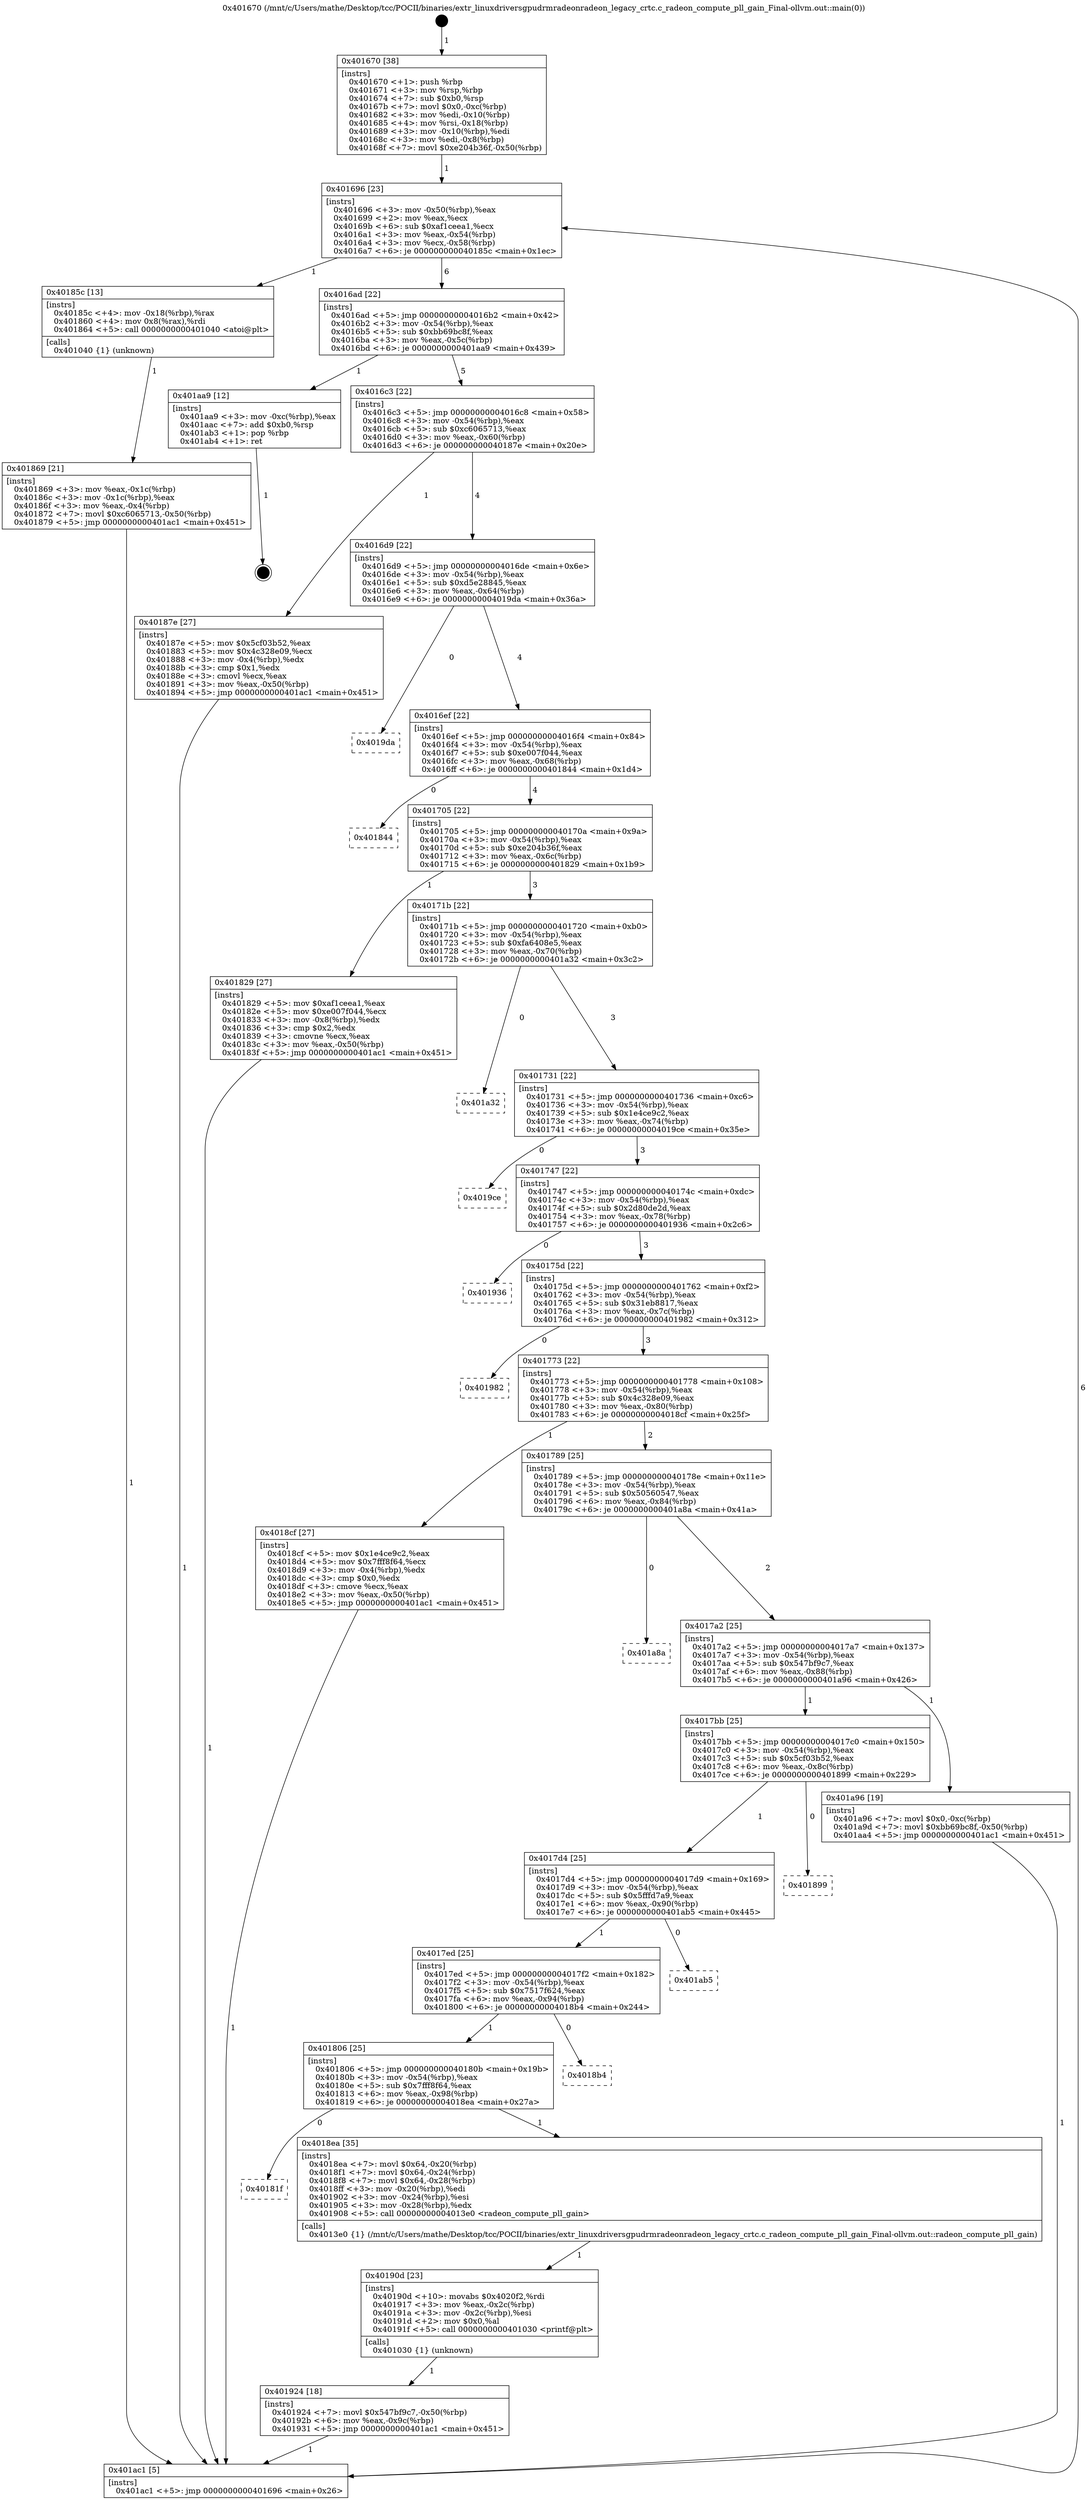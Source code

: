 digraph "0x401670" {
  label = "0x401670 (/mnt/c/Users/mathe/Desktop/tcc/POCII/binaries/extr_linuxdriversgpudrmradeonradeon_legacy_crtc.c_radeon_compute_pll_gain_Final-ollvm.out::main(0))"
  labelloc = "t"
  node[shape=record]

  Entry [label="",width=0.3,height=0.3,shape=circle,fillcolor=black,style=filled]
  "0x401696" [label="{
     0x401696 [23]\l
     | [instrs]\l
     &nbsp;&nbsp;0x401696 \<+3\>: mov -0x50(%rbp),%eax\l
     &nbsp;&nbsp;0x401699 \<+2\>: mov %eax,%ecx\l
     &nbsp;&nbsp;0x40169b \<+6\>: sub $0xaf1ceea1,%ecx\l
     &nbsp;&nbsp;0x4016a1 \<+3\>: mov %eax,-0x54(%rbp)\l
     &nbsp;&nbsp;0x4016a4 \<+3\>: mov %ecx,-0x58(%rbp)\l
     &nbsp;&nbsp;0x4016a7 \<+6\>: je 000000000040185c \<main+0x1ec\>\l
  }"]
  "0x40185c" [label="{
     0x40185c [13]\l
     | [instrs]\l
     &nbsp;&nbsp;0x40185c \<+4\>: mov -0x18(%rbp),%rax\l
     &nbsp;&nbsp;0x401860 \<+4\>: mov 0x8(%rax),%rdi\l
     &nbsp;&nbsp;0x401864 \<+5\>: call 0000000000401040 \<atoi@plt\>\l
     | [calls]\l
     &nbsp;&nbsp;0x401040 \{1\} (unknown)\l
  }"]
  "0x4016ad" [label="{
     0x4016ad [22]\l
     | [instrs]\l
     &nbsp;&nbsp;0x4016ad \<+5\>: jmp 00000000004016b2 \<main+0x42\>\l
     &nbsp;&nbsp;0x4016b2 \<+3\>: mov -0x54(%rbp),%eax\l
     &nbsp;&nbsp;0x4016b5 \<+5\>: sub $0xbb69bc8f,%eax\l
     &nbsp;&nbsp;0x4016ba \<+3\>: mov %eax,-0x5c(%rbp)\l
     &nbsp;&nbsp;0x4016bd \<+6\>: je 0000000000401aa9 \<main+0x439\>\l
  }"]
  Exit [label="",width=0.3,height=0.3,shape=circle,fillcolor=black,style=filled,peripheries=2]
  "0x401aa9" [label="{
     0x401aa9 [12]\l
     | [instrs]\l
     &nbsp;&nbsp;0x401aa9 \<+3\>: mov -0xc(%rbp),%eax\l
     &nbsp;&nbsp;0x401aac \<+7\>: add $0xb0,%rsp\l
     &nbsp;&nbsp;0x401ab3 \<+1\>: pop %rbp\l
     &nbsp;&nbsp;0x401ab4 \<+1\>: ret\l
  }"]
  "0x4016c3" [label="{
     0x4016c3 [22]\l
     | [instrs]\l
     &nbsp;&nbsp;0x4016c3 \<+5\>: jmp 00000000004016c8 \<main+0x58\>\l
     &nbsp;&nbsp;0x4016c8 \<+3\>: mov -0x54(%rbp),%eax\l
     &nbsp;&nbsp;0x4016cb \<+5\>: sub $0xc6065713,%eax\l
     &nbsp;&nbsp;0x4016d0 \<+3\>: mov %eax,-0x60(%rbp)\l
     &nbsp;&nbsp;0x4016d3 \<+6\>: je 000000000040187e \<main+0x20e\>\l
  }"]
  "0x401924" [label="{
     0x401924 [18]\l
     | [instrs]\l
     &nbsp;&nbsp;0x401924 \<+7\>: movl $0x547bf9c7,-0x50(%rbp)\l
     &nbsp;&nbsp;0x40192b \<+6\>: mov %eax,-0x9c(%rbp)\l
     &nbsp;&nbsp;0x401931 \<+5\>: jmp 0000000000401ac1 \<main+0x451\>\l
  }"]
  "0x40187e" [label="{
     0x40187e [27]\l
     | [instrs]\l
     &nbsp;&nbsp;0x40187e \<+5\>: mov $0x5cf03b52,%eax\l
     &nbsp;&nbsp;0x401883 \<+5\>: mov $0x4c328e09,%ecx\l
     &nbsp;&nbsp;0x401888 \<+3\>: mov -0x4(%rbp),%edx\l
     &nbsp;&nbsp;0x40188b \<+3\>: cmp $0x1,%edx\l
     &nbsp;&nbsp;0x40188e \<+3\>: cmovl %ecx,%eax\l
     &nbsp;&nbsp;0x401891 \<+3\>: mov %eax,-0x50(%rbp)\l
     &nbsp;&nbsp;0x401894 \<+5\>: jmp 0000000000401ac1 \<main+0x451\>\l
  }"]
  "0x4016d9" [label="{
     0x4016d9 [22]\l
     | [instrs]\l
     &nbsp;&nbsp;0x4016d9 \<+5\>: jmp 00000000004016de \<main+0x6e\>\l
     &nbsp;&nbsp;0x4016de \<+3\>: mov -0x54(%rbp),%eax\l
     &nbsp;&nbsp;0x4016e1 \<+5\>: sub $0xd5e28845,%eax\l
     &nbsp;&nbsp;0x4016e6 \<+3\>: mov %eax,-0x64(%rbp)\l
     &nbsp;&nbsp;0x4016e9 \<+6\>: je 00000000004019da \<main+0x36a\>\l
  }"]
  "0x40190d" [label="{
     0x40190d [23]\l
     | [instrs]\l
     &nbsp;&nbsp;0x40190d \<+10\>: movabs $0x4020f2,%rdi\l
     &nbsp;&nbsp;0x401917 \<+3\>: mov %eax,-0x2c(%rbp)\l
     &nbsp;&nbsp;0x40191a \<+3\>: mov -0x2c(%rbp),%esi\l
     &nbsp;&nbsp;0x40191d \<+2\>: mov $0x0,%al\l
     &nbsp;&nbsp;0x40191f \<+5\>: call 0000000000401030 \<printf@plt\>\l
     | [calls]\l
     &nbsp;&nbsp;0x401030 \{1\} (unknown)\l
  }"]
  "0x4019da" [label="{
     0x4019da\l
  }", style=dashed]
  "0x4016ef" [label="{
     0x4016ef [22]\l
     | [instrs]\l
     &nbsp;&nbsp;0x4016ef \<+5\>: jmp 00000000004016f4 \<main+0x84\>\l
     &nbsp;&nbsp;0x4016f4 \<+3\>: mov -0x54(%rbp),%eax\l
     &nbsp;&nbsp;0x4016f7 \<+5\>: sub $0xe007f044,%eax\l
     &nbsp;&nbsp;0x4016fc \<+3\>: mov %eax,-0x68(%rbp)\l
     &nbsp;&nbsp;0x4016ff \<+6\>: je 0000000000401844 \<main+0x1d4\>\l
  }"]
  "0x40181f" [label="{
     0x40181f\l
  }", style=dashed]
  "0x401844" [label="{
     0x401844\l
  }", style=dashed]
  "0x401705" [label="{
     0x401705 [22]\l
     | [instrs]\l
     &nbsp;&nbsp;0x401705 \<+5\>: jmp 000000000040170a \<main+0x9a\>\l
     &nbsp;&nbsp;0x40170a \<+3\>: mov -0x54(%rbp),%eax\l
     &nbsp;&nbsp;0x40170d \<+5\>: sub $0xe204b36f,%eax\l
     &nbsp;&nbsp;0x401712 \<+3\>: mov %eax,-0x6c(%rbp)\l
     &nbsp;&nbsp;0x401715 \<+6\>: je 0000000000401829 \<main+0x1b9\>\l
  }"]
  "0x4018ea" [label="{
     0x4018ea [35]\l
     | [instrs]\l
     &nbsp;&nbsp;0x4018ea \<+7\>: movl $0x64,-0x20(%rbp)\l
     &nbsp;&nbsp;0x4018f1 \<+7\>: movl $0x64,-0x24(%rbp)\l
     &nbsp;&nbsp;0x4018f8 \<+7\>: movl $0x64,-0x28(%rbp)\l
     &nbsp;&nbsp;0x4018ff \<+3\>: mov -0x20(%rbp),%edi\l
     &nbsp;&nbsp;0x401902 \<+3\>: mov -0x24(%rbp),%esi\l
     &nbsp;&nbsp;0x401905 \<+3\>: mov -0x28(%rbp),%edx\l
     &nbsp;&nbsp;0x401908 \<+5\>: call 00000000004013e0 \<radeon_compute_pll_gain\>\l
     | [calls]\l
     &nbsp;&nbsp;0x4013e0 \{1\} (/mnt/c/Users/mathe/Desktop/tcc/POCII/binaries/extr_linuxdriversgpudrmradeonradeon_legacy_crtc.c_radeon_compute_pll_gain_Final-ollvm.out::radeon_compute_pll_gain)\l
  }"]
  "0x401829" [label="{
     0x401829 [27]\l
     | [instrs]\l
     &nbsp;&nbsp;0x401829 \<+5\>: mov $0xaf1ceea1,%eax\l
     &nbsp;&nbsp;0x40182e \<+5\>: mov $0xe007f044,%ecx\l
     &nbsp;&nbsp;0x401833 \<+3\>: mov -0x8(%rbp),%edx\l
     &nbsp;&nbsp;0x401836 \<+3\>: cmp $0x2,%edx\l
     &nbsp;&nbsp;0x401839 \<+3\>: cmovne %ecx,%eax\l
     &nbsp;&nbsp;0x40183c \<+3\>: mov %eax,-0x50(%rbp)\l
     &nbsp;&nbsp;0x40183f \<+5\>: jmp 0000000000401ac1 \<main+0x451\>\l
  }"]
  "0x40171b" [label="{
     0x40171b [22]\l
     | [instrs]\l
     &nbsp;&nbsp;0x40171b \<+5\>: jmp 0000000000401720 \<main+0xb0\>\l
     &nbsp;&nbsp;0x401720 \<+3\>: mov -0x54(%rbp),%eax\l
     &nbsp;&nbsp;0x401723 \<+5\>: sub $0xfa6408e5,%eax\l
     &nbsp;&nbsp;0x401728 \<+3\>: mov %eax,-0x70(%rbp)\l
     &nbsp;&nbsp;0x40172b \<+6\>: je 0000000000401a32 \<main+0x3c2\>\l
  }"]
  "0x401ac1" [label="{
     0x401ac1 [5]\l
     | [instrs]\l
     &nbsp;&nbsp;0x401ac1 \<+5\>: jmp 0000000000401696 \<main+0x26\>\l
  }"]
  "0x401670" [label="{
     0x401670 [38]\l
     | [instrs]\l
     &nbsp;&nbsp;0x401670 \<+1\>: push %rbp\l
     &nbsp;&nbsp;0x401671 \<+3\>: mov %rsp,%rbp\l
     &nbsp;&nbsp;0x401674 \<+7\>: sub $0xb0,%rsp\l
     &nbsp;&nbsp;0x40167b \<+7\>: movl $0x0,-0xc(%rbp)\l
     &nbsp;&nbsp;0x401682 \<+3\>: mov %edi,-0x10(%rbp)\l
     &nbsp;&nbsp;0x401685 \<+4\>: mov %rsi,-0x18(%rbp)\l
     &nbsp;&nbsp;0x401689 \<+3\>: mov -0x10(%rbp),%edi\l
     &nbsp;&nbsp;0x40168c \<+3\>: mov %edi,-0x8(%rbp)\l
     &nbsp;&nbsp;0x40168f \<+7\>: movl $0xe204b36f,-0x50(%rbp)\l
  }"]
  "0x401869" [label="{
     0x401869 [21]\l
     | [instrs]\l
     &nbsp;&nbsp;0x401869 \<+3\>: mov %eax,-0x1c(%rbp)\l
     &nbsp;&nbsp;0x40186c \<+3\>: mov -0x1c(%rbp),%eax\l
     &nbsp;&nbsp;0x40186f \<+3\>: mov %eax,-0x4(%rbp)\l
     &nbsp;&nbsp;0x401872 \<+7\>: movl $0xc6065713,-0x50(%rbp)\l
     &nbsp;&nbsp;0x401879 \<+5\>: jmp 0000000000401ac1 \<main+0x451\>\l
  }"]
  "0x401806" [label="{
     0x401806 [25]\l
     | [instrs]\l
     &nbsp;&nbsp;0x401806 \<+5\>: jmp 000000000040180b \<main+0x19b\>\l
     &nbsp;&nbsp;0x40180b \<+3\>: mov -0x54(%rbp),%eax\l
     &nbsp;&nbsp;0x40180e \<+5\>: sub $0x7fff8f64,%eax\l
     &nbsp;&nbsp;0x401813 \<+6\>: mov %eax,-0x98(%rbp)\l
     &nbsp;&nbsp;0x401819 \<+6\>: je 00000000004018ea \<main+0x27a\>\l
  }"]
  "0x401a32" [label="{
     0x401a32\l
  }", style=dashed]
  "0x401731" [label="{
     0x401731 [22]\l
     | [instrs]\l
     &nbsp;&nbsp;0x401731 \<+5\>: jmp 0000000000401736 \<main+0xc6\>\l
     &nbsp;&nbsp;0x401736 \<+3\>: mov -0x54(%rbp),%eax\l
     &nbsp;&nbsp;0x401739 \<+5\>: sub $0x1e4ce9c2,%eax\l
     &nbsp;&nbsp;0x40173e \<+3\>: mov %eax,-0x74(%rbp)\l
     &nbsp;&nbsp;0x401741 \<+6\>: je 00000000004019ce \<main+0x35e\>\l
  }"]
  "0x4018b4" [label="{
     0x4018b4\l
  }", style=dashed]
  "0x4019ce" [label="{
     0x4019ce\l
  }", style=dashed]
  "0x401747" [label="{
     0x401747 [22]\l
     | [instrs]\l
     &nbsp;&nbsp;0x401747 \<+5\>: jmp 000000000040174c \<main+0xdc\>\l
     &nbsp;&nbsp;0x40174c \<+3\>: mov -0x54(%rbp),%eax\l
     &nbsp;&nbsp;0x40174f \<+5\>: sub $0x2d80de2d,%eax\l
     &nbsp;&nbsp;0x401754 \<+3\>: mov %eax,-0x78(%rbp)\l
     &nbsp;&nbsp;0x401757 \<+6\>: je 0000000000401936 \<main+0x2c6\>\l
  }"]
  "0x4017ed" [label="{
     0x4017ed [25]\l
     | [instrs]\l
     &nbsp;&nbsp;0x4017ed \<+5\>: jmp 00000000004017f2 \<main+0x182\>\l
     &nbsp;&nbsp;0x4017f2 \<+3\>: mov -0x54(%rbp),%eax\l
     &nbsp;&nbsp;0x4017f5 \<+5\>: sub $0x7517f624,%eax\l
     &nbsp;&nbsp;0x4017fa \<+6\>: mov %eax,-0x94(%rbp)\l
     &nbsp;&nbsp;0x401800 \<+6\>: je 00000000004018b4 \<main+0x244\>\l
  }"]
  "0x401936" [label="{
     0x401936\l
  }", style=dashed]
  "0x40175d" [label="{
     0x40175d [22]\l
     | [instrs]\l
     &nbsp;&nbsp;0x40175d \<+5\>: jmp 0000000000401762 \<main+0xf2\>\l
     &nbsp;&nbsp;0x401762 \<+3\>: mov -0x54(%rbp),%eax\l
     &nbsp;&nbsp;0x401765 \<+5\>: sub $0x31eb8817,%eax\l
     &nbsp;&nbsp;0x40176a \<+3\>: mov %eax,-0x7c(%rbp)\l
     &nbsp;&nbsp;0x40176d \<+6\>: je 0000000000401982 \<main+0x312\>\l
  }"]
  "0x401ab5" [label="{
     0x401ab5\l
  }", style=dashed]
  "0x401982" [label="{
     0x401982\l
  }", style=dashed]
  "0x401773" [label="{
     0x401773 [22]\l
     | [instrs]\l
     &nbsp;&nbsp;0x401773 \<+5\>: jmp 0000000000401778 \<main+0x108\>\l
     &nbsp;&nbsp;0x401778 \<+3\>: mov -0x54(%rbp),%eax\l
     &nbsp;&nbsp;0x40177b \<+5\>: sub $0x4c328e09,%eax\l
     &nbsp;&nbsp;0x401780 \<+3\>: mov %eax,-0x80(%rbp)\l
     &nbsp;&nbsp;0x401783 \<+6\>: je 00000000004018cf \<main+0x25f\>\l
  }"]
  "0x4017d4" [label="{
     0x4017d4 [25]\l
     | [instrs]\l
     &nbsp;&nbsp;0x4017d4 \<+5\>: jmp 00000000004017d9 \<main+0x169\>\l
     &nbsp;&nbsp;0x4017d9 \<+3\>: mov -0x54(%rbp),%eax\l
     &nbsp;&nbsp;0x4017dc \<+5\>: sub $0x5fffd7a9,%eax\l
     &nbsp;&nbsp;0x4017e1 \<+6\>: mov %eax,-0x90(%rbp)\l
     &nbsp;&nbsp;0x4017e7 \<+6\>: je 0000000000401ab5 \<main+0x445\>\l
  }"]
  "0x4018cf" [label="{
     0x4018cf [27]\l
     | [instrs]\l
     &nbsp;&nbsp;0x4018cf \<+5\>: mov $0x1e4ce9c2,%eax\l
     &nbsp;&nbsp;0x4018d4 \<+5\>: mov $0x7fff8f64,%ecx\l
     &nbsp;&nbsp;0x4018d9 \<+3\>: mov -0x4(%rbp),%edx\l
     &nbsp;&nbsp;0x4018dc \<+3\>: cmp $0x0,%edx\l
     &nbsp;&nbsp;0x4018df \<+3\>: cmove %ecx,%eax\l
     &nbsp;&nbsp;0x4018e2 \<+3\>: mov %eax,-0x50(%rbp)\l
     &nbsp;&nbsp;0x4018e5 \<+5\>: jmp 0000000000401ac1 \<main+0x451\>\l
  }"]
  "0x401789" [label="{
     0x401789 [25]\l
     | [instrs]\l
     &nbsp;&nbsp;0x401789 \<+5\>: jmp 000000000040178e \<main+0x11e\>\l
     &nbsp;&nbsp;0x40178e \<+3\>: mov -0x54(%rbp),%eax\l
     &nbsp;&nbsp;0x401791 \<+5\>: sub $0x50560547,%eax\l
     &nbsp;&nbsp;0x401796 \<+6\>: mov %eax,-0x84(%rbp)\l
     &nbsp;&nbsp;0x40179c \<+6\>: je 0000000000401a8a \<main+0x41a\>\l
  }"]
  "0x401899" [label="{
     0x401899\l
  }", style=dashed]
  "0x401a8a" [label="{
     0x401a8a\l
  }", style=dashed]
  "0x4017a2" [label="{
     0x4017a2 [25]\l
     | [instrs]\l
     &nbsp;&nbsp;0x4017a2 \<+5\>: jmp 00000000004017a7 \<main+0x137\>\l
     &nbsp;&nbsp;0x4017a7 \<+3\>: mov -0x54(%rbp),%eax\l
     &nbsp;&nbsp;0x4017aa \<+5\>: sub $0x547bf9c7,%eax\l
     &nbsp;&nbsp;0x4017af \<+6\>: mov %eax,-0x88(%rbp)\l
     &nbsp;&nbsp;0x4017b5 \<+6\>: je 0000000000401a96 \<main+0x426\>\l
  }"]
  "0x4017bb" [label="{
     0x4017bb [25]\l
     | [instrs]\l
     &nbsp;&nbsp;0x4017bb \<+5\>: jmp 00000000004017c0 \<main+0x150\>\l
     &nbsp;&nbsp;0x4017c0 \<+3\>: mov -0x54(%rbp),%eax\l
     &nbsp;&nbsp;0x4017c3 \<+5\>: sub $0x5cf03b52,%eax\l
     &nbsp;&nbsp;0x4017c8 \<+6\>: mov %eax,-0x8c(%rbp)\l
     &nbsp;&nbsp;0x4017ce \<+6\>: je 0000000000401899 \<main+0x229\>\l
  }"]
  "0x401a96" [label="{
     0x401a96 [19]\l
     | [instrs]\l
     &nbsp;&nbsp;0x401a96 \<+7\>: movl $0x0,-0xc(%rbp)\l
     &nbsp;&nbsp;0x401a9d \<+7\>: movl $0xbb69bc8f,-0x50(%rbp)\l
     &nbsp;&nbsp;0x401aa4 \<+5\>: jmp 0000000000401ac1 \<main+0x451\>\l
  }"]
  Entry -> "0x401670" [label=" 1"]
  "0x401696" -> "0x40185c" [label=" 1"]
  "0x401696" -> "0x4016ad" [label=" 6"]
  "0x401aa9" -> Exit [label=" 1"]
  "0x4016ad" -> "0x401aa9" [label=" 1"]
  "0x4016ad" -> "0x4016c3" [label=" 5"]
  "0x401a96" -> "0x401ac1" [label=" 1"]
  "0x4016c3" -> "0x40187e" [label=" 1"]
  "0x4016c3" -> "0x4016d9" [label=" 4"]
  "0x401924" -> "0x401ac1" [label=" 1"]
  "0x4016d9" -> "0x4019da" [label=" 0"]
  "0x4016d9" -> "0x4016ef" [label=" 4"]
  "0x40190d" -> "0x401924" [label=" 1"]
  "0x4016ef" -> "0x401844" [label=" 0"]
  "0x4016ef" -> "0x401705" [label=" 4"]
  "0x4018ea" -> "0x40190d" [label=" 1"]
  "0x401705" -> "0x401829" [label=" 1"]
  "0x401705" -> "0x40171b" [label=" 3"]
  "0x401829" -> "0x401ac1" [label=" 1"]
  "0x401670" -> "0x401696" [label=" 1"]
  "0x401ac1" -> "0x401696" [label=" 6"]
  "0x40185c" -> "0x401869" [label=" 1"]
  "0x401869" -> "0x401ac1" [label=" 1"]
  "0x40187e" -> "0x401ac1" [label=" 1"]
  "0x401806" -> "0x40181f" [label=" 0"]
  "0x40171b" -> "0x401a32" [label=" 0"]
  "0x40171b" -> "0x401731" [label=" 3"]
  "0x401806" -> "0x4018ea" [label=" 1"]
  "0x401731" -> "0x4019ce" [label=" 0"]
  "0x401731" -> "0x401747" [label=" 3"]
  "0x4017ed" -> "0x401806" [label=" 1"]
  "0x401747" -> "0x401936" [label=" 0"]
  "0x401747" -> "0x40175d" [label=" 3"]
  "0x4017ed" -> "0x4018b4" [label=" 0"]
  "0x40175d" -> "0x401982" [label=" 0"]
  "0x40175d" -> "0x401773" [label=" 3"]
  "0x4017d4" -> "0x4017ed" [label=" 1"]
  "0x401773" -> "0x4018cf" [label=" 1"]
  "0x401773" -> "0x401789" [label=" 2"]
  "0x4018cf" -> "0x401ac1" [label=" 1"]
  "0x4017d4" -> "0x401ab5" [label=" 0"]
  "0x401789" -> "0x401a8a" [label=" 0"]
  "0x401789" -> "0x4017a2" [label=" 2"]
  "0x4017bb" -> "0x4017d4" [label=" 1"]
  "0x4017a2" -> "0x401a96" [label=" 1"]
  "0x4017a2" -> "0x4017bb" [label=" 1"]
  "0x4017bb" -> "0x401899" [label=" 0"]
}
